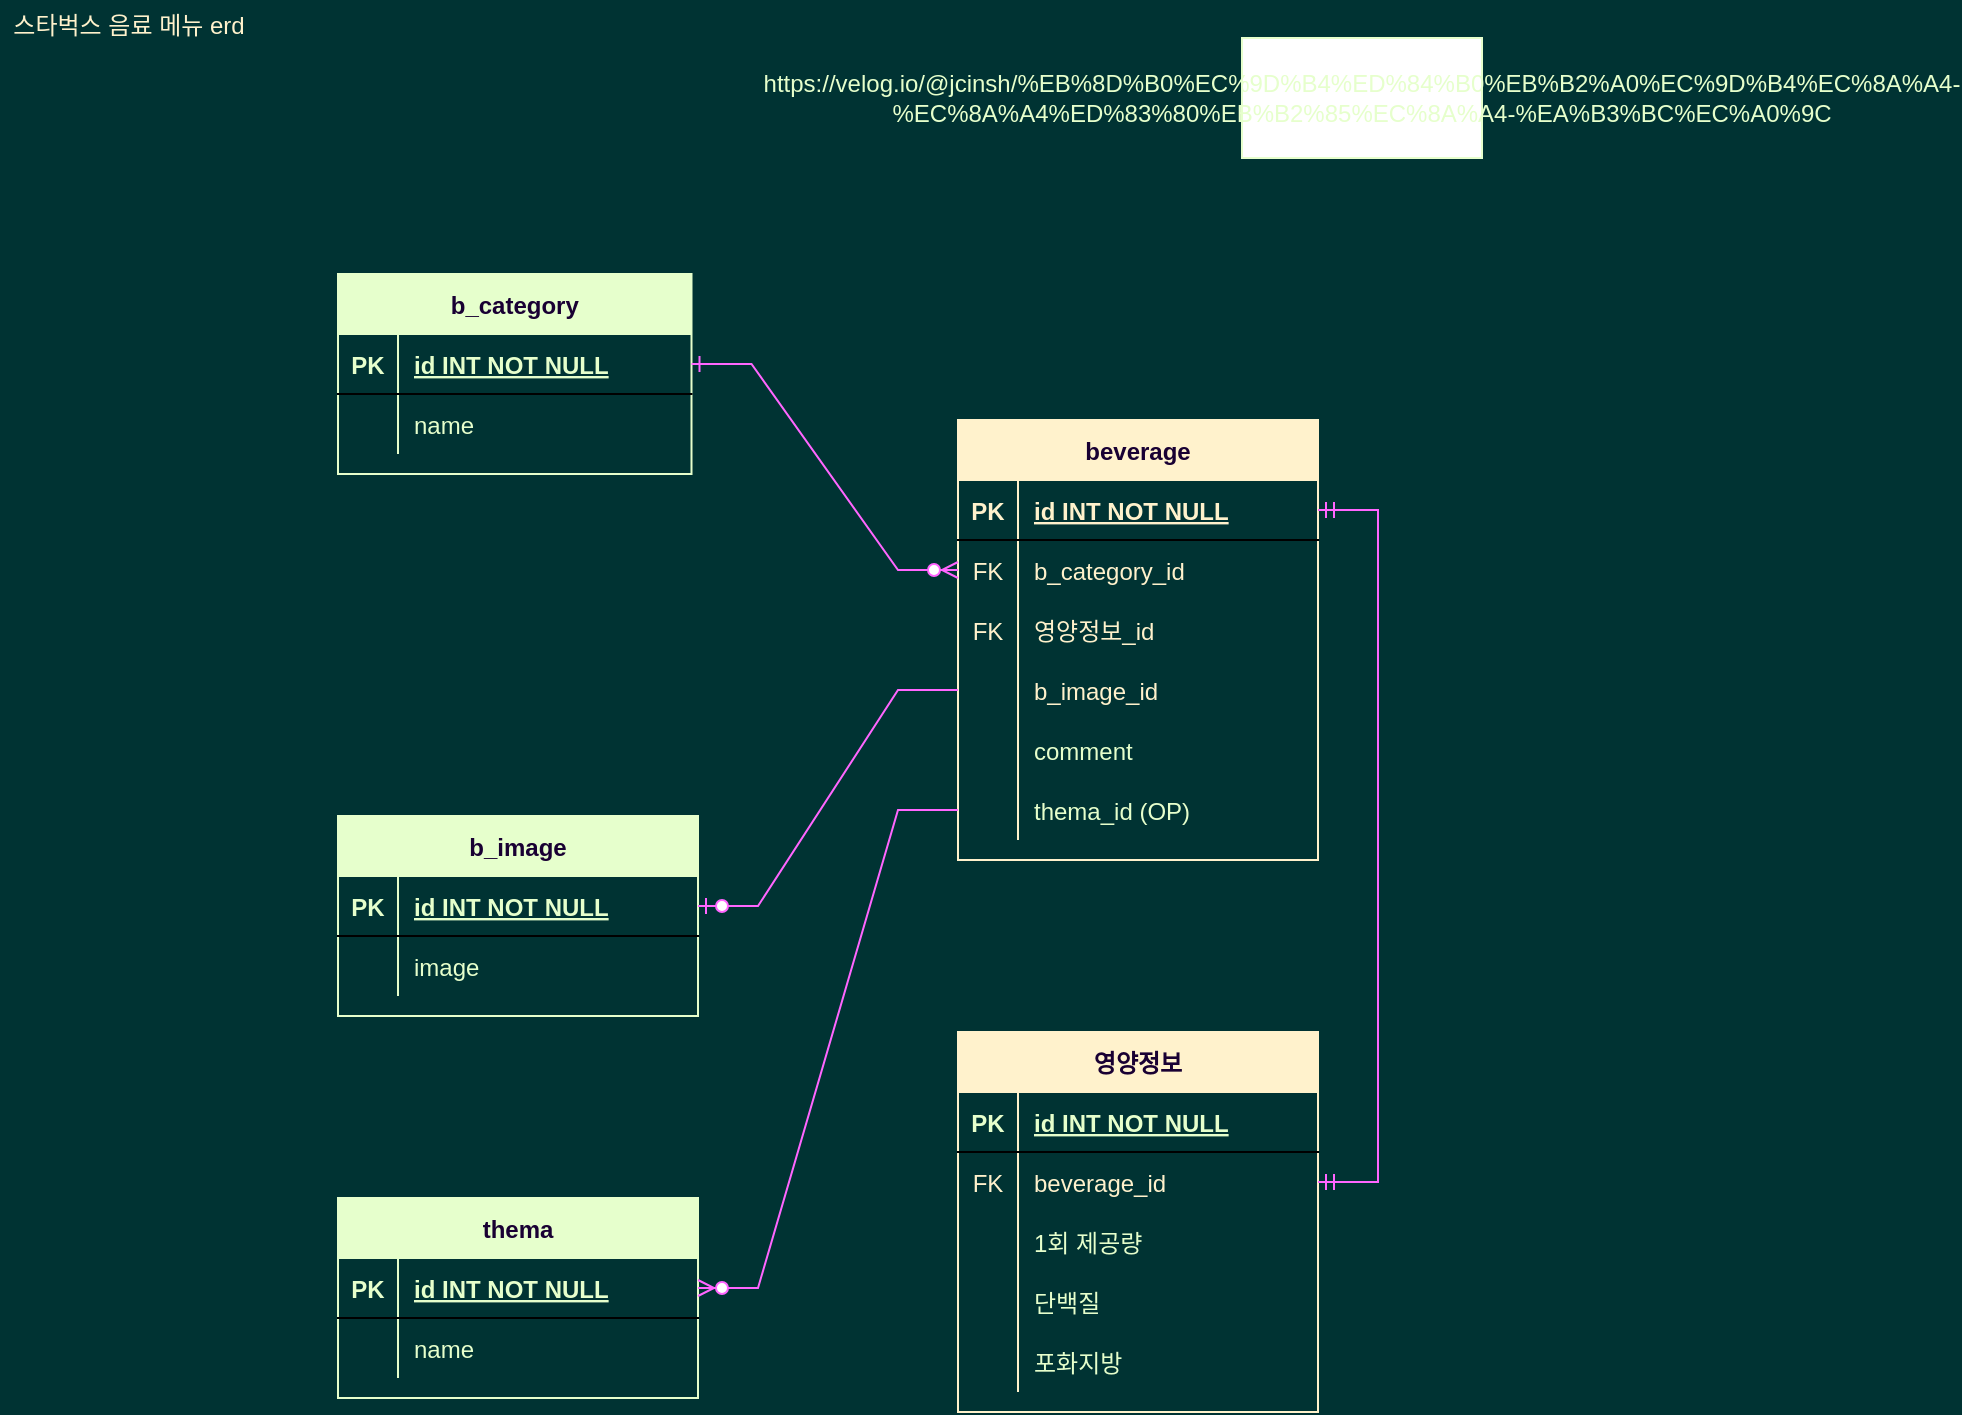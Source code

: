 <mxfile version="20.2.3" type="device"><diagram id="R2lEEEUBdFMjLlhIrx00" name="Page-1"><mxGraphModel dx="1106" dy="997" grid="0" gridSize="10" guides="1" tooltips="1" connect="1" arrows="1" fold="1" page="1" pageScale="1" pageWidth="850" pageHeight="1100" background="#003333" math="0" shadow="0" extFonts="Permanent Marker^https://fonts.googleapis.com/css?family=Permanent+Marker"><root><mxCell id="0"/><mxCell id="1" parent="0"/><mxCell id="kSLu4nNT9dorD6ehz78Y-1" value="b_category" style="shape=table;startSize=30;container=1;collapsible=1;childLayout=tableLayout;fixedRows=1;rowLines=0;fontStyle=1;align=center;resizeLast=1;fontColor=#190033;fillColor=#E6FFCC;strokeColor=#E6FFCC;" vertex="1" parent="1"><mxGeometry x="184" y="159" width="176.75" height="100" as="geometry"/></mxCell><mxCell id="kSLu4nNT9dorD6ehz78Y-2" value="" style="shape=tableRow;horizontal=0;startSize=0;swimlaneHead=0;swimlaneBody=0;fillColor=none;collapsible=0;dropTarget=0;points=[[0,0.5],[1,0.5]];portConstraint=eastwest;top=0;left=0;right=0;bottom=1;fontColor=#E6FFCC;" vertex="1" parent="kSLu4nNT9dorD6ehz78Y-1"><mxGeometry y="30" width="176.75" height="30" as="geometry"/></mxCell><mxCell id="kSLu4nNT9dorD6ehz78Y-3" value="PK" style="shape=partialRectangle;connectable=0;fillColor=none;top=0;left=0;bottom=0;right=0;fontStyle=1;overflow=hidden;fontColor=#E6FFCC;" vertex="1" parent="kSLu4nNT9dorD6ehz78Y-2"><mxGeometry width="30" height="30" as="geometry"><mxRectangle width="30" height="30" as="alternateBounds"/></mxGeometry></mxCell><mxCell id="kSLu4nNT9dorD6ehz78Y-4" value="id INT NOT NULL" style="shape=partialRectangle;connectable=0;fillColor=none;top=0;left=0;bottom=0;right=0;align=left;spacingLeft=6;fontStyle=5;overflow=hidden;fontColor=#E6FFCC;" vertex="1" parent="kSLu4nNT9dorD6ehz78Y-2"><mxGeometry x="30" width="146.75" height="30" as="geometry"><mxRectangle width="146.75" height="30" as="alternateBounds"/></mxGeometry></mxCell><mxCell id="kSLu4nNT9dorD6ehz78Y-5" value="" style="shape=tableRow;horizontal=0;startSize=0;swimlaneHead=0;swimlaneBody=0;fillColor=none;collapsible=0;dropTarget=0;points=[[0,0.5],[1,0.5]];portConstraint=eastwest;top=0;left=0;right=0;bottom=0;fontColor=#E6FFCC;" vertex="1" parent="kSLu4nNT9dorD6ehz78Y-1"><mxGeometry y="60" width="176.75" height="30" as="geometry"/></mxCell><mxCell id="kSLu4nNT9dorD6ehz78Y-6" value="" style="shape=partialRectangle;connectable=0;fillColor=none;top=0;left=0;bottom=0;right=0;editable=1;overflow=hidden;fontColor=#E6FFCC;" vertex="1" parent="kSLu4nNT9dorD6ehz78Y-5"><mxGeometry width="30" height="30" as="geometry"><mxRectangle width="30" height="30" as="alternateBounds"/></mxGeometry></mxCell><mxCell id="kSLu4nNT9dorD6ehz78Y-7" value="name" style="shape=partialRectangle;connectable=0;fillColor=none;top=0;left=0;bottom=0;right=0;align=left;spacingLeft=6;overflow=hidden;fontColor=#E6FFCC;" vertex="1" parent="kSLu4nNT9dorD6ehz78Y-5"><mxGeometry x="30" width="146.75" height="30" as="geometry"><mxRectangle width="146.75" height="30" as="alternateBounds"/></mxGeometry></mxCell><mxCell id="kSLu4nNT9dorD6ehz78Y-40" value="&lt;font color=&quot;#fff2cc&quot;&gt;스타벅스 음료 메뉴 erd&lt;/font&gt;" style="text;html=1;align=center;verticalAlign=middle;resizable=0;points=[];autosize=1;strokeColor=none;fillColor=none;fontSize=12;fontFamily=Helvetica;fontColor=#190033;" vertex="1" parent="1"><mxGeometry x="15" y="22" width="128" height="26" as="geometry"/></mxCell><mxCell id="kSLu4nNT9dorD6ehz78Y-42" value="beverage" style="shape=table;startSize=30;container=1;collapsible=1;childLayout=tableLayout;fixedRows=1;rowLines=0;fontStyle=1;align=center;resizeLast=1;fontFamily=Helvetica;fontSize=12;fontColor=#190033;strokeColor=#FFF2CC;fillColor=#FFF2CC;" vertex="1" parent="1"><mxGeometry x="494" y="232" width="180" height="220" as="geometry"/></mxCell><mxCell id="kSLu4nNT9dorD6ehz78Y-43" value="" style="shape=tableRow;horizontal=0;startSize=0;swimlaneHead=0;swimlaneBody=0;fillColor=none;collapsible=0;dropTarget=0;points=[[0,0.5],[1,0.5]];portConstraint=eastwest;top=0;left=0;right=0;bottom=1;fontFamily=Helvetica;fontSize=12;fontColor=#FFF2CC;" vertex="1" parent="kSLu4nNT9dorD6ehz78Y-42"><mxGeometry y="30" width="180" height="30" as="geometry"/></mxCell><mxCell id="kSLu4nNT9dorD6ehz78Y-44" value="PK" style="shape=partialRectangle;connectable=0;fillColor=none;top=0;left=0;bottom=0;right=0;fontStyle=1;overflow=hidden;fontFamily=Helvetica;fontSize=12;fontColor=#FFF2CC;" vertex="1" parent="kSLu4nNT9dorD6ehz78Y-43"><mxGeometry width="30" height="30" as="geometry"><mxRectangle width="30" height="30" as="alternateBounds"/></mxGeometry></mxCell><mxCell id="kSLu4nNT9dorD6ehz78Y-45" value="id INT NOT NULL" style="shape=partialRectangle;connectable=0;fillColor=none;top=0;left=0;bottom=0;right=0;align=left;spacingLeft=6;fontStyle=5;overflow=hidden;fontFamily=Helvetica;fontSize=12;fontColor=#FFF2CC;" vertex="1" parent="kSLu4nNT9dorD6ehz78Y-43"><mxGeometry x="30" width="150" height="30" as="geometry"><mxRectangle width="150" height="30" as="alternateBounds"/></mxGeometry></mxCell><mxCell id="kSLu4nNT9dorD6ehz78Y-46" value="" style="shape=tableRow;horizontal=0;startSize=0;swimlaneHead=0;swimlaneBody=0;fillColor=none;collapsible=0;dropTarget=0;points=[[0,0.5],[1,0.5]];portConstraint=eastwest;top=0;left=0;right=0;bottom=0;fontFamily=Helvetica;fontSize=12;fontColor=#FFF2CC;" vertex="1" parent="kSLu4nNT9dorD6ehz78Y-42"><mxGeometry y="60" width="180" height="30" as="geometry"/></mxCell><mxCell id="kSLu4nNT9dorD6ehz78Y-47" value="FK" style="shape=partialRectangle;connectable=0;fillColor=none;top=0;left=0;bottom=0;right=0;editable=1;overflow=hidden;fontFamily=Helvetica;fontSize=12;fontColor=#FFF2CC;" vertex="1" parent="kSLu4nNT9dorD6ehz78Y-46"><mxGeometry width="30" height="30" as="geometry"><mxRectangle width="30" height="30" as="alternateBounds"/></mxGeometry></mxCell><mxCell id="kSLu4nNT9dorD6ehz78Y-48" value="b_category_id" style="shape=partialRectangle;connectable=0;fillColor=none;top=0;left=0;bottom=0;right=0;align=left;spacingLeft=6;overflow=hidden;fontFamily=Helvetica;fontSize=12;fontColor=#FFF2CC;" vertex="1" parent="kSLu4nNT9dorD6ehz78Y-46"><mxGeometry x="30" width="150" height="30" as="geometry"><mxRectangle width="150" height="30" as="alternateBounds"/></mxGeometry></mxCell><mxCell id="kSLu4nNT9dorD6ehz78Y-49" value="" style="shape=tableRow;horizontal=0;startSize=0;swimlaneHead=0;swimlaneBody=0;fillColor=none;collapsible=0;dropTarget=0;points=[[0,0.5],[1,0.5]];portConstraint=eastwest;top=0;left=0;right=0;bottom=0;fontFamily=Helvetica;fontSize=12;fontColor=#FFF2CC;" vertex="1" parent="kSLu4nNT9dorD6ehz78Y-42"><mxGeometry y="90" width="180" height="30" as="geometry"/></mxCell><mxCell id="kSLu4nNT9dorD6ehz78Y-50" value="FK" style="shape=partialRectangle;connectable=0;fillColor=none;top=0;left=0;bottom=0;right=0;editable=1;overflow=hidden;fontFamily=Helvetica;fontSize=12;fontColor=#FFF2CC;" vertex="1" parent="kSLu4nNT9dorD6ehz78Y-49"><mxGeometry width="30" height="30" as="geometry"><mxRectangle width="30" height="30" as="alternateBounds"/></mxGeometry></mxCell><mxCell id="kSLu4nNT9dorD6ehz78Y-51" value="영양정보_id" style="shape=partialRectangle;connectable=0;fillColor=none;top=0;left=0;bottom=0;right=0;align=left;spacingLeft=6;overflow=hidden;fontFamily=Helvetica;fontSize=12;fontColor=#FFF2CC;" vertex="1" parent="kSLu4nNT9dorD6ehz78Y-49"><mxGeometry x="30" width="150" height="30" as="geometry"><mxRectangle width="150" height="30" as="alternateBounds"/></mxGeometry></mxCell><mxCell id="kSLu4nNT9dorD6ehz78Y-52" value="" style="shape=tableRow;horizontal=0;startSize=0;swimlaneHead=0;swimlaneBody=0;fillColor=none;collapsible=0;dropTarget=0;points=[[0,0.5],[1,0.5]];portConstraint=eastwest;top=0;left=0;right=0;bottom=0;fontFamily=Helvetica;fontSize=12;fontColor=#FFF2CC;" vertex="1" parent="kSLu4nNT9dorD6ehz78Y-42"><mxGeometry y="120" width="180" height="30" as="geometry"/></mxCell><mxCell id="kSLu4nNT9dorD6ehz78Y-53" value="" style="shape=partialRectangle;connectable=0;fillColor=none;top=0;left=0;bottom=0;right=0;editable=1;overflow=hidden;fontFamily=Helvetica;fontSize=12;fontColor=#FFF2CC;" vertex="1" parent="kSLu4nNT9dorD6ehz78Y-52"><mxGeometry width="30" height="30" as="geometry"><mxRectangle width="30" height="30" as="alternateBounds"/></mxGeometry></mxCell><mxCell id="kSLu4nNT9dorD6ehz78Y-54" value="b_image_id" style="shape=partialRectangle;connectable=0;fillColor=none;top=0;left=0;bottom=0;right=0;align=left;spacingLeft=6;overflow=hidden;fontFamily=Helvetica;fontSize=12;fontColor=#FFF2CC;" vertex="1" parent="kSLu4nNT9dorD6ehz78Y-52"><mxGeometry x="30" width="150" height="30" as="geometry"><mxRectangle width="150" height="30" as="alternateBounds"/></mxGeometry></mxCell><mxCell id="kSLu4nNT9dorD6ehz78Y-175" value="" style="shape=tableRow;horizontal=0;startSize=0;swimlaneHead=0;swimlaneBody=0;fillColor=none;collapsible=0;dropTarget=0;points=[[0,0.5],[1,0.5]];portConstraint=eastwest;top=0;left=0;right=0;bottom=0;" vertex="1" parent="kSLu4nNT9dorD6ehz78Y-42"><mxGeometry y="150" width="180" height="30" as="geometry"/></mxCell><mxCell id="kSLu4nNT9dorD6ehz78Y-176" value="" style="shape=partialRectangle;connectable=0;fillColor=none;top=0;left=0;bottom=0;right=0;editable=1;overflow=hidden;" vertex="1" parent="kSLu4nNT9dorD6ehz78Y-175"><mxGeometry width="30" height="30" as="geometry"><mxRectangle width="30" height="30" as="alternateBounds"/></mxGeometry></mxCell><mxCell id="kSLu4nNT9dorD6ehz78Y-177" value="comment" style="shape=partialRectangle;connectable=0;fillColor=none;top=0;left=0;bottom=0;right=0;align=left;spacingLeft=6;overflow=hidden;strokeColor=#E6FFCC;fontColor=#E6FFCC;" vertex="1" parent="kSLu4nNT9dorD6ehz78Y-175"><mxGeometry x="30" width="150" height="30" as="geometry"><mxRectangle width="150" height="30" as="alternateBounds"/></mxGeometry></mxCell><mxCell id="kSLu4nNT9dorD6ehz78Y-178" value="" style="shape=tableRow;horizontal=0;startSize=0;swimlaneHead=0;swimlaneBody=0;fillColor=none;collapsible=0;dropTarget=0;points=[[0,0.5],[1,0.5]];portConstraint=eastwest;top=0;left=0;right=0;bottom=0;fontColor=#E6FFCC;strokeColor=#E6FFCC;" vertex="1" parent="kSLu4nNT9dorD6ehz78Y-42"><mxGeometry y="180" width="180" height="30" as="geometry"/></mxCell><mxCell id="kSLu4nNT9dorD6ehz78Y-179" value="" style="shape=partialRectangle;connectable=0;fillColor=none;top=0;left=0;bottom=0;right=0;editable=1;overflow=hidden;fontColor=#E6FFCC;strokeColor=#E6FFCC;" vertex="1" parent="kSLu4nNT9dorD6ehz78Y-178"><mxGeometry width="30" height="30" as="geometry"><mxRectangle width="30" height="30" as="alternateBounds"/></mxGeometry></mxCell><mxCell id="kSLu4nNT9dorD6ehz78Y-180" value="thema_id (OP)" style="shape=partialRectangle;connectable=0;fillColor=none;top=0;left=0;bottom=0;right=0;align=left;spacingLeft=6;overflow=hidden;fontColor=#E6FFCC;strokeColor=#E6FFCC;" vertex="1" parent="kSLu4nNT9dorD6ehz78Y-178"><mxGeometry x="30" width="150" height="30" as="geometry"><mxRectangle width="150" height="30" as="alternateBounds"/></mxGeometry></mxCell><mxCell id="kSLu4nNT9dorD6ehz78Y-95" value="영양정보" style="shape=table;startSize=30;container=1;collapsible=1;childLayout=tableLayout;fixedRows=1;rowLines=0;fontStyle=1;align=center;resizeLast=1;fillColor=#FFF2CC;strokeColor=#FFF2CC;fontColor=#190033;" vertex="1" parent="1"><mxGeometry x="494" y="538" width="180" height="190" as="geometry"/></mxCell><mxCell id="kSLu4nNT9dorD6ehz78Y-96" value="" style="shape=tableRow;horizontal=0;startSize=0;swimlaneHead=0;swimlaneBody=0;fillColor=none;collapsible=0;dropTarget=0;points=[[0,0.5],[1,0.5]];portConstraint=eastwest;top=0;left=0;right=0;bottom=1;fontColor=#E6FFCC;" vertex="1" parent="kSLu4nNT9dorD6ehz78Y-95"><mxGeometry y="30" width="180" height="30" as="geometry"/></mxCell><mxCell id="kSLu4nNT9dorD6ehz78Y-97" value="PK" style="shape=partialRectangle;connectable=0;fillColor=none;top=0;left=0;bottom=0;right=0;fontStyle=1;overflow=hidden;fontColor=#E6FFCC;" vertex="1" parent="kSLu4nNT9dorD6ehz78Y-96"><mxGeometry width="30" height="30" as="geometry"><mxRectangle width="30" height="30" as="alternateBounds"/></mxGeometry></mxCell><mxCell id="kSLu4nNT9dorD6ehz78Y-98" value="id INT NOT NULL" style="shape=partialRectangle;connectable=0;fillColor=none;top=0;left=0;bottom=0;right=0;align=left;spacingLeft=6;fontStyle=5;overflow=hidden;fontColor=#E6FFCC;" vertex="1" parent="kSLu4nNT9dorD6ehz78Y-96"><mxGeometry x="30" width="150" height="30" as="geometry"><mxRectangle width="150" height="30" as="alternateBounds"/></mxGeometry></mxCell><mxCell id="kSLu4nNT9dorD6ehz78Y-152" value="" style="shape=tableRow;horizontal=0;startSize=0;swimlaneHead=0;swimlaneBody=0;fillColor=none;collapsible=0;dropTarget=0;points=[[0,0.5],[1,0.5]];portConstraint=eastwest;top=0;left=0;right=0;bottom=0;fontFamily=Helvetica;fontSize=12;fontColor=none;strokeColor=#FFF2CC;" vertex="1" parent="kSLu4nNT9dorD6ehz78Y-95"><mxGeometry y="60" width="180" height="30" as="geometry"/></mxCell><mxCell id="kSLu4nNT9dorD6ehz78Y-153" value="FK" style="shape=partialRectangle;connectable=0;fillColor=none;top=0;left=0;bottom=0;right=0;editable=1;overflow=hidden;fontFamily=Helvetica;fontSize=12;fontColor=#FFF2CC;startSize=30;strokeColor=#FFF2CC;" vertex="1" parent="kSLu4nNT9dorD6ehz78Y-152"><mxGeometry width="30" height="30" as="geometry"><mxRectangle width="30" height="30" as="alternateBounds"/></mxGeometry></mxCell><mxCell id="kSLu4nNT9dorD6ehz78Y-154" value="beverage_id" style="shape=partialRectangle;connectable=0;fillColor=none;top=0;left=0;bottom=0;right=0;align=left;spacingLeft=6;overflow=hidden;fontFamily=Helvetica;fontSize=12;fontColor=#FFF2CC;startSize=30;strokeColor=#FFF2CC;" vertex="1" parent="kSLu4nNT9dorD6ehz78Y-152"><mxGeometry x="30" width="150" height="30" as="geometry"><mxRectangle width="150" height="30" as="alternateBounds"/></mxGeometry></mxCell><mxCell id="kSLu4nNT9dorD6ehz78Y-99" value="" style="shape=tableRow;horizontal=0;startSize=0;swimlaneHead=0;swimlaneBody=0;fillColor=none;collapsible=0;dropTarget=0;points=[[0,0.5],[1,0.5]];portConstraint=eastwest;top=0;left=0;right=0;bottom=0;fontColor=#E6FFCC;" vertex="1" parent="kSLu4nNT9dorD6ehz78Y-95"><mxGeometry y="90" width="180" height="30" as="geometry"/></mxCell><mxCell id="kSLu4nNT9dorD6ehz78Y-100" value="" style="shape=partialRectangle;connectable=0;fillColor=none;top=0;left=0;bottom=0;right=0;editable=1;overflow=hidden;fontColor=#E6FFCC;" vertex="1" parent="kSLu4nNT9dorD6ehz78Y-99"><mxGeometry width="30" height="30" as="geometry"><mxRectangle width="30" height="30" as="alternateBounds"/></mxGeometry></mxCell><mxCell id="kSLu4nNT9dorD6ehz78Y-101" value="1회 제공량" style="shape=partialRectangle;connectable=0;fillColor=none;top=0;left=0;bottom=0;right=0;align=left;spacingLeft=6;overflow=hidden;fontColor=#E6FFCC;" vertex="1" parent="kSLu4nNT9dorD6ehz78Y-99"><mxGeometry x="30" width="150" height="30" as="geometry"><mxRectangle width="150" height="30" as="alternateBounds"/></mxGeometry></mxCell><mxCell id="kSLu4nNT9dorD6ehz78Y-102" value="" style="shape=tableRow;horizontal=0;startSize=0;swimlaneHead=0;swimlaneBody=0;fillColor=none;collapsible=0;dropTarget=0;points=[[0,0.5],[1,0.5]];portConstraint=eastwest;top=0;left=0;right=0;bottom=0;fontColor=#E6FFCC;" vertex="1" parent="kSLu4nNT9dorD6ehz78Y-95"><mxGeometry y="120" width="180" height="30" as="geometry"/></mxCell><mxCell id="kSLu4nNT9dorD6ehz78Y-103" value="" style="shape=partialRectangle;connectable=0;fillColor=none;top=0;left=0;bottom=0;right=0;editable=1;overflow=hidden;fontColor=#E6FFCC;" vertex="1" parent="kSLu4nNT9dorD6ehz78Y-102"><mxGeometry width="30" height="30" as="geometry"><mxRectangle width="30" height="30" as="alternateBounds"/></mxGeometry></mxCell><mxCell id="kSLu4nNT9dorD6ehz78Y-104" value="단백질" style="shape=partialRectangle;connectable=0;fillColor=none;top=0;left=0;bottom=0;right=0;align=left;spacingLeft=6;overflow=hidden;fontColor=#E6FFCC;" vertex="1" parent="kSLu4nNT9dorD6ehz78Y-102"><mxGeometry x="30" width="150" height="30" as="geometry"><mxRectangle width="150" height="30" as="alternateBounds"/></mxGeometry></mxCell><mxCell id="kSLu4nNT9dorD6ehz78Y-105" value="" style="shape=tableRow;horizontal=0;startSize=0;swimlaneHead=0;swimlaneBody=0;fillColor=none;collapsible=0;dropTarget=0;points=[[0,0.5],[1,0.5]];portConstraint=eastwest;top=0;left=0;right=0;bottom=0;fontColor=#E6FFCC;" vertex="1" parent="kSLu4nNT9dorD6ehz78Y-95"><mxGeometry y="150" width="180" height="30" as="geometry"/></mxCell><mxCell id="kSLu4nNT9dorD6ehz78Y-106" value="" style="shape=partialRectangle;connectable=0;fillColor=none;top=0;left=0;bottom=0;right=0;editable=1;overflow=hidden;fontColor=#E6FFCC;" vertex="1" parent="kSLu4nNT9dorD6ehz78Y-105"><mxGeometry width="30" height="30" as="geometry"><mxRectangle width="30" height="30" as="alternateBounds"/></mxGeometry></mxCell><mxCell id="kSLu4nNT9dorD6ehz78Y-107" value="포화지방" style="shape=partialRectangle;connectable=0;fillColor=none;top=0;left=0;bottom=0;right=0;align=left;spacingLeft=6;overflow=hidden;fontColor=#E6FFCC;" vertex="1" parent="kSLu4nNT9dorD6ehz78Y-105"><mxGeometry x="30" width="150" height="30" as="geometry"><mxRectangle width="150" height="30" as="alternateBounds"/></mxGeometry></mxCell><mxCell id="kSLu4nNT9dorD6ehz78Y-108" value="thema" style="shape=table;startSize=30;container=1;collapsible=1;childLayout=tableLayout;fixedRows=1;rowLines=0;fontStyle=1;align=center;resizeLast=1;fontColor=#190033;fillColor=#E6FFCC;strokeColor=#E6FFCC;" vertex="1" parent="1"><mxGeometry x="184" y="621" width="180" height="100" as="geometry"/></mxCell><mxCell id="kSLu4nNT9dorD6ehz78Y-109" value="" style="shape=tableRow;horizontal=0;startSize=0;swimlaneHead=0;swimlaneBody=0;fillColor=none;collapsible=0;dropTarget=0;points=[[0,0.5],[1,0.5]];portConstraint=eastwest;top=0;left=0;right=0;bottom=1;fontColor=#E6FFCC;" vertex="1" parent="kSLu4nNT9dorD6ehz78Y-108"><mxGeometry y="30" width="180" height="30" as="geometry"/></mxCell><mxCell id="kSLu4nNT9dorD6ehz78Y-110" value="PK" style="shape=partialRectangle;connectable=0;fillColor=none;top=0;left=0;bottom=0;right=0;fontStyle=1;overflow=hidden;fontColor=#E6FFCC;" vertex="1" parent="kSLu4nNT9dorD6ehz78Y-109"><mxGeometry width="30" height="30" as="geometry"><mxRectangle width="30" height="30" as="alternateBounds"/></mxGeometry></mxCell><mxCell id="kSLu4nNT9dorD6ehz78Y-111" value="id INT NOT NULL" style="shape=partialRectangle;connectable=0;fillColor=none;top=0;left=0;bottom=0;right=0;align=left;spacingLeft=6;fontStyle=5;overflow=hidden;fontColor=#E6FFCC;" vertex="1" parent="kSLu4nNT9dorD6ehz78Y-109"><mxGeometry x="30" width="150" height="30" as="geometry"><mxRectangle width="150" height="30" as="alternateBounds"/></mxGeometry></mxCell><mxCell id="kSLu4nNT9dorD6ehz78Y-112" value="" style="shape=tableRow;horizontal=0;startSize=0;swimlaneHead=0;swimlaneBody=0;fillColor=none;collapsible=0;dropTarget=0;points=[[0,0.5],[1,0.5]];portConstraint=eastwest;top=0;left=0;right=0;bottom=0;fontColor=#E6FFCC;" vertex="1" parent="kSLu4nNT9dorD6ehz78Y-108"><mxGeometry y="60" width="180" height="30" as="geometry"/></mxCell><mxCell id="kSLu4nNT9dorD6ehz78Y-113" value="" style="shape=partialRectangle;connectable=0;fillColor=none;top=0;left=0;bottom=0;right=0;editable=1;overflow=hidden;fontColor=#E6FFCC;" vertex="1" parent="kSLu4nNT9dorD6ehz78Y-112"><mxGeometry width="30" height="30" as="geometry"><mxRectangle width="30" height="30" as="alternateBounds"/></mxGeometry></mxCell><mxCell id="kSLu4nNT9dorD6ehz78Y-114" value="name" style="shape=partialRectangle;connectable=0;fillColor=none;top=0;left=0;bottom=0;right=0;align=left;spacingLeft=6;overflow=hidden;fontColor=#E6FFCC;" vertex="1" parent="kSLu4nNT9dorD6ehz78Y-112"><mxGeometry x="30" width="150" height="30" as="geometry"><mxRectangle width="150" height="30" as="alternateBounds"/></mxGeometry></mxCell><mxCell id="kSLu4nNT9dorD6ehz78Y-121" value="b_image" style="shape=table;startSize=30;container=1;collapsible=1;childLayout=tableLayout;fixedRows=1;rowLines=0;fontStyle=1;align=center;resizeLast=1;fontColor=#190033;fillColor=#E6FFCC;strokeColor=#E6FFCC;" vertex="1" parent="1"><mxGeometry x="184" y="430" width="180" height="100" as="geometry"/></mxCell><mxCell id="kSLu4nNT9dorD6ehz78Y-122" value="" style="shape=tableRow;horizontal=0;startSize=0;swimlaneHead=0;swimlaneBody=0;fillColor=none;collapsible=0;dropTarget=0;points=[[0,0.5],[1,0.5]];portConstraint=eastwest;top=0;left=0;right=0;bottom=1;fontColor=#E6FFCC;" vertex="1" parent="kSLu4nNT9dorD6ehz78Y-121"><mxGeometry y="30" width="180" height="30" as="geometry"/></mxCell><mxCell id="kSLu4nNT9dorD6ehz78Y-123" value="PK" style="shape=partialRectangle;connectable=0;fillColor=none;top=0;left=0;bottom=0;right=0;fontStyle=1;overflow=hidden;fontColor=#E6FFCC;" vertex="1" parent="kSLu4nNT9dorD6ehz78Y-122"><mxGeometry width="30" height="30" as="geometry"><mxRectangle width="30" height="30" as="alternateBounds"/></mxGeometry></mxCell><mxCell id="kSLu4nNT9dorD6ehz78Y-124" value="id INT NOT NULL" style="shape=partialRectangle;connectable=0;fillColor=none;top=0;left=0;bottom=0;right=0;align=left;spacingLeft=6;fontStyle=5;overflow=hidden;fontColor=#E6FFCC;" vertex="1" parent="kSLu4nNT9dorD6ehz78Y-122"><mxGeometry x="30" width="150" height="30" as="geometry"><mxRectangle width="150" height="30" as="alternateBounds"/></mxGeometry></mxCell><mxCell id="kSLu4nNT9dorD6ehz78Y-125" value="" style="shape=tableRow;horizontal=0;startSize=0;swimlaneHead=0;swimlaneBody=0;fillColor=none;collapsible=0;dropTarget=0;points=[[0,0.5],[1,0.5]];portConstraint=eastwest;top=0;left=0;right=0;bottom=0;fontColor=#E6FFCC;" vertex="1" parent="kSLu4nNT9dorD6ehz78Y-121"><mxGeometry y="60" width="180" height="30" as="geometry"/></mxCell><mxCell id="kSLu4nNT9dorD6ehz78Y-126" value="" style="shape=partialRectangle;connectable=0;fillColor=none;top=0;left=0;bottom=0;right=0;editable=1;overflow=hidden;fontColor=#E6FFCC;" vertex="1" parent="kSLu4nNT9dorD6ehz78Y-125"><mxGeometry width="30" height="30" as="geometry"><mxRectangle width="30" height="30" as="alternateBounds"/></mxGeometry></mxCell><mxCell id="kSLu4nNT9dorD6ehz78Y-127" value="image" style="shape=partialRectangle;connectable=0;fillColor=none;top=0;left=0;bottom=0;right=0;align=left;spacingLeft=6;overflow=hidden;fontColor=#E6FFCC;" vertex="1" parent="kSLu4nNT9dorD6ehz78Y-125"><mxGeometry x="30" width="150" height="30" as="geometry"><mxRectangle width="150" height="30" as="alternateBounds"/></mxGeometry></mxCell><mxCell id="kSLu4nNT9dorD6ehz78Y-150" value="" style="edgeStyle=entityRelationEdgeStyle;fontSize=12;html=1;endArrow=ERzeroToMany;startArrow=ERone;fontFamily=Helvetica;fontColor=none;startSize=6;noLabel=1;strokeColor=#FF66FF;startFill=0;strokeWidth=1;rounded=0;" edge="1" parent="1" source="kSLu4nNT9dorD6ehz78Y-2" target="kSLu4nNT9dorD6ehz78Y-46"><mxGeometry width="100" height="100" relative="1" as="geometry"><mxPoint x="525" y="395" as="sourcePoint"/><mxPoint x="625" y="295" as="targetPoint"/></mxGeometry></mxCell><mxCell id="kSLu4nNT9dorD6ehz78Y-173" value="" style="edgeStyle=entityRelationEdgeStyle;fontSize=12;html=1;endArrow=ERmandOne;startArrow=ERmandOne;rounded=0;strokeColor=#FF66FF;" edge="1" parent="1" source="kSLu4nNT9dorD6ehz78Y-152" target="kSLu4nNT9dorD6ehz78Y-43"><mxGeometry width="100" height="100" relative="1" as="geometry"><mxPoint x="381" y="332" as="sourcePoint"/><mxPoint x="481" y="232" as="targetPoint"/></mxGeometry></mxCell><mxCell id="kSLu4nNT9dorD6ehz78Y-174" value="" style="edgeStyle=entityRelationEdgeStyle;fontSize=12;html=1;endArrow=ERzeroToOne;endFill=1;rounded=0;strokeColor=#FF66FF;" edge="1" parent="1" source="kSLu4nNT9dorD6ehz78Y-52" target="kSLu4nNT9dorD6ehz78Y-122"><mxGeometry width="100" height="100" relative="1" as="geometry"><mxPoint x="308" y="402" as="sourcePoint"/><mxPoint x="408" y="302" as="targetPoint"/></mxGeometry></mxCell><mxCell id="kSLu4nNT9dorD6ehz78Y-181" value="" style="edgeStyle=entityRelationEdgeStyle;fontSize=12;html=1;endArrow=ERzeroToMany;endFill=1;rounded=0;fontColor=#E6FFCC;strokeColor=#FF66FF;" edge="1" parent="1" source="kSLu4nNT9dorD6ehz78Y-178" target="kSLu4nNT9dorD6ehz78Y-109"><mxGeometry width="100" height="100" relative="1" as="geometry"><mxPoint x="323" y="650" as="sourcePoint"/><mxPoint x="423" y="550" as="targetPoint"/></mxGeometry></mxCell><mxCell id="kSLu4nNT9dorD6ehz78Y-182" value="https://velog.io/@jcinsh/%EB%8D%B0%EC%9D%B4%ED%84%B0%EB%B2%A0%EC%9D%B4%EC%8A%A4-%EC%8A%A4%ED%83%80%EB%B2%85%EC%8A%A4-%EA%B3%BC%EC%A0%9C" style="whiteSpace=wrap;html=1;fontColor=#E6FFCC;strokeColor=#E6FFCC;" vertex="1" parent="1"><mxGeometry x="636" y="41" width="120" height="60" as="geometry"/></mxCell></root></mxGraphModel></diagram></mxfile>